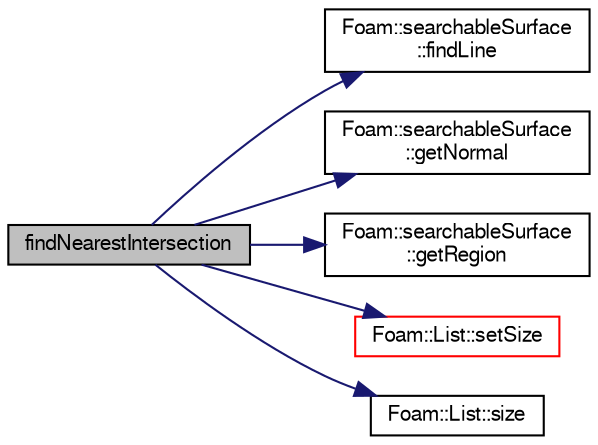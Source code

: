 digraph "findNearestIntersection"
{
  bgcolor="transparent";
  edge [fontname="FreeSans",fontsize="10",labelfontname="FreeSans",labelfontsize="10"];
  node [fontname="FreeSans",fontsize="10",shape=record];
  rankdir="LR";
  Node1 [label="findNearestIntersection",height=0.2,width=0.4,color="black", fillcolor="grey75", style="filled" fontcolor="black"];
  Node1 -> Node2 [color="midnightblue",fontsize="10",style="solid",fontname="FreeSans"];
  Node2 [label="Foam::searchableSurface\l::findLine",height=0.2,width=0.4,color="black",URL="$a02196.html#a1613c2923daa8fb08ece11c1715e7bd2",tooltip="Find first intersection on segment from start to end. "];
  Node1 -> Node3 [color="midnightblue",fontsize="10",style="solid",fontname="FreeSans"];
  Node3 [label="Foam::searchableSurface\l::getNormal",height=0.2,width=0.4,color="black",URL="$a02196.html#ac6cdeb0f4f73439c447d061b78e71e46",tooltip="From a set of points and indices get the normal. "];
  Node1 -> Node4 [color="midnightblue",fontsize="10",style="solid",fontname="FreeSans"];
  Node4 [label="Foam::searchableSurface\l::getRegion",height=0.2,width=0.4,color="black",URL="$a02196.html#a08a437fdcf019de7941dbee87d35a56e",tooltip="From a set of points and indices get the region. "];
  Node1 -> Node5 [color="midnightblue",fontsize="10",style="solid",fontname="FreeSans"];
  Node5 [label="Foam::List::setSize",height=0.2,width=0.4,color="red",URL="$a01325.html#aedb985ffeaf1bdbfeccc2a8730405703",tooltip="Reset size of List. "];
  Node1 -> Node6 [color="midnightblue",fontsize="10",style="solid",fontname="FreeSans"];
  Node6 [label="Foam::List::size",height=0.2,width=0.4,color="black",URL="$a01325.html#a8a5f6fa29bd4b500caf186f60245b384",tooltip="Override size to be inconsistent with allocated storage. "];
}
